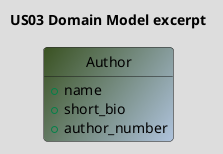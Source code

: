 @startuml
'https://plantuml.com/class-diagram
hide circle
hide methods


!theme toy


title US03 Domain Model excerpt

class Author #3B5323FF/B0C4DEFF {
+name
+short_bio
+author_number
}


@enduml
